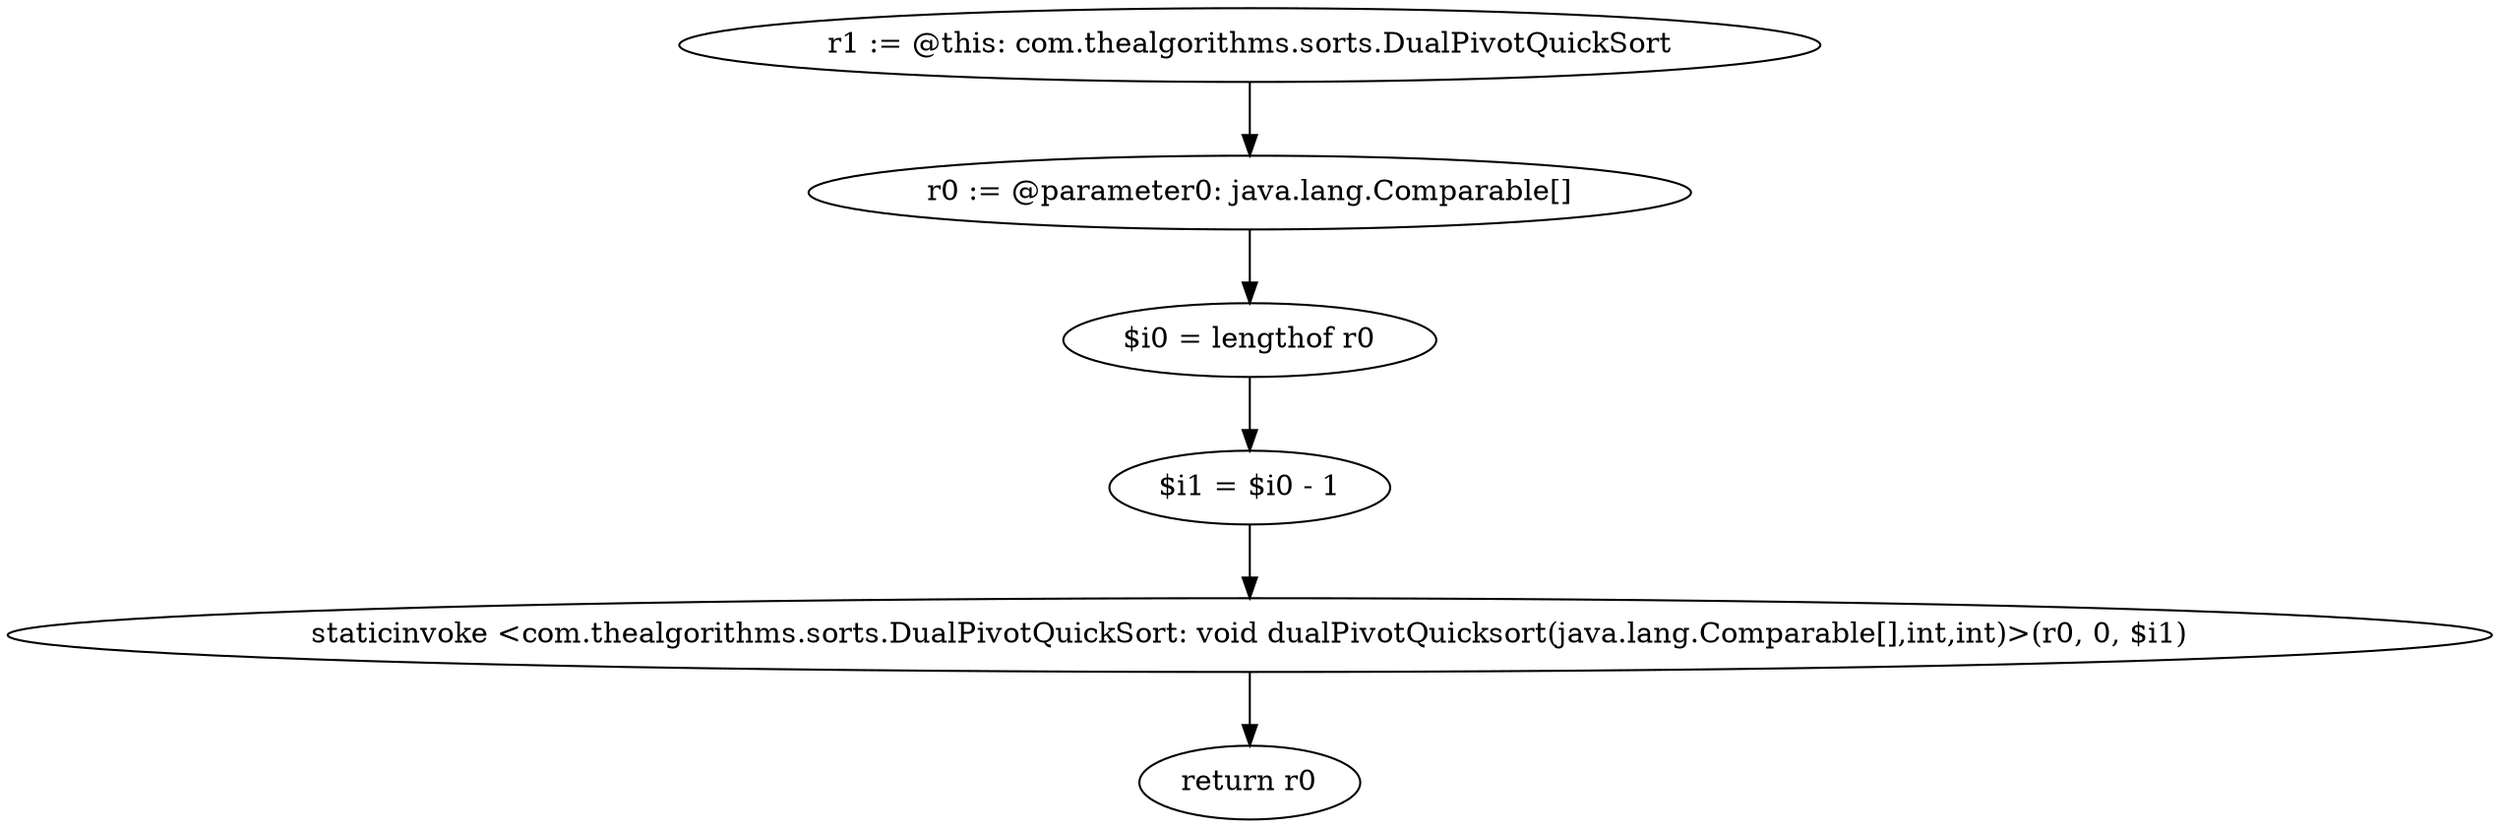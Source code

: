 digraph "unitGraph" {
    "r1 := @this: com.thealgorithms.sorts.DualPivotQuickSort"
    "r0 := @parameter0: java.lang.Comparable[]"
    "$i0 = lengthof r0"
    "$i1 = $i0 - 1"
    "staticinvoke <com.thealgorithms.sorts.DualPivotQuickSort: void dualPivotQuicksort(java.lang.Comparable[],int,int)>(r0, 0, $i1)"
    "return r0"
    "r1 := @this: com.thealgorithms.sorts.DualPivotQuickSort"->"r0 := @parameter0: java.lang.Comparable[]";
    "r0 := @parameter0: java.lang.Comparable[]"->"$i0 = lengthof r0";
    "$i0 = lengthof r0"->"$i1 = $i0 - 1";
    "$i1 = $i0 - 1"->"staticinvoke <com.thealgorithms.sorts.DualPivotQuickSort: void dualPivotQuicksort(java.lang.Comparable[],int,int)>(r0, 0, $i1)";
    "staticinvoke <com.thealgorithms.sorts.DualPivotQuickSort: void dualPivotQuicksort(java.lang.Comparable[],int,int)>(r0, 0, $i1)"->"return r0";
}
